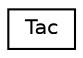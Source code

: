 digraph "Graphical Class Hierarchy"
{
 // LATEX_PDF_SIZE
  edge [fontname="Helvetica",fontsize="10",labelfontname="Helvetica",labelfontsize="10"];
  node [fontname="Helvetica",fontsize="10",shape=record];
  rankdir="LR";
  Node0 [label="Tac",height=0.2,width=0.4,color="black", fillcolor="white", style="filled",URL="$classTac.html",tooltip=" "];
}
